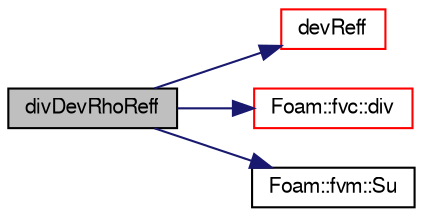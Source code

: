 digraph "divDevRhoReff"
{
  bgcolor="transparent";
  edge [fontname="FreeSans",fontsize="10",labelfontname="FreeSans",labelfontsize="10"];
  node [fontname="FreeSans",fontsize="10",shape=record];
  rankdir="LR";
  Node733 [label="divDevRhoReff",height=0.2,width=0.4,color="black", fillcolor="grey75", style="filled", fontcolor="black"];
  Node733 -> Node734 [color="midnightblue",fontsize="10",style="solid",fontname="FreeSans"];
  Node734 [label="devReff",height=0.2,width=0.4,color="red",URL="$a30890.html#a5449021fbe915095746a83606a000df4",tooltip="Return the effective sub-grid turbulence stress tensor. "];
  Node733 -> Node742 [color="midnightblue",fontsize="10",style="solid",fontname="FreeSans"];
  Node742 [label="Foam::fvc::div",height=0.2,width=0.4,color="red",URL="$a21134.html#a585533948ad80abfe589d920c641f251"];
  Node733 -> Node1041 [color="midnightblue",fontsize="10",style="solid",fontname="FreeSans"];
  Node1041 [label="Foam::fvm::Su",height=0.2,width=0.4,color="black",URL="$a21135.html#aefc56bbe28461d4d4358b0b9f5f8d816"];
}
